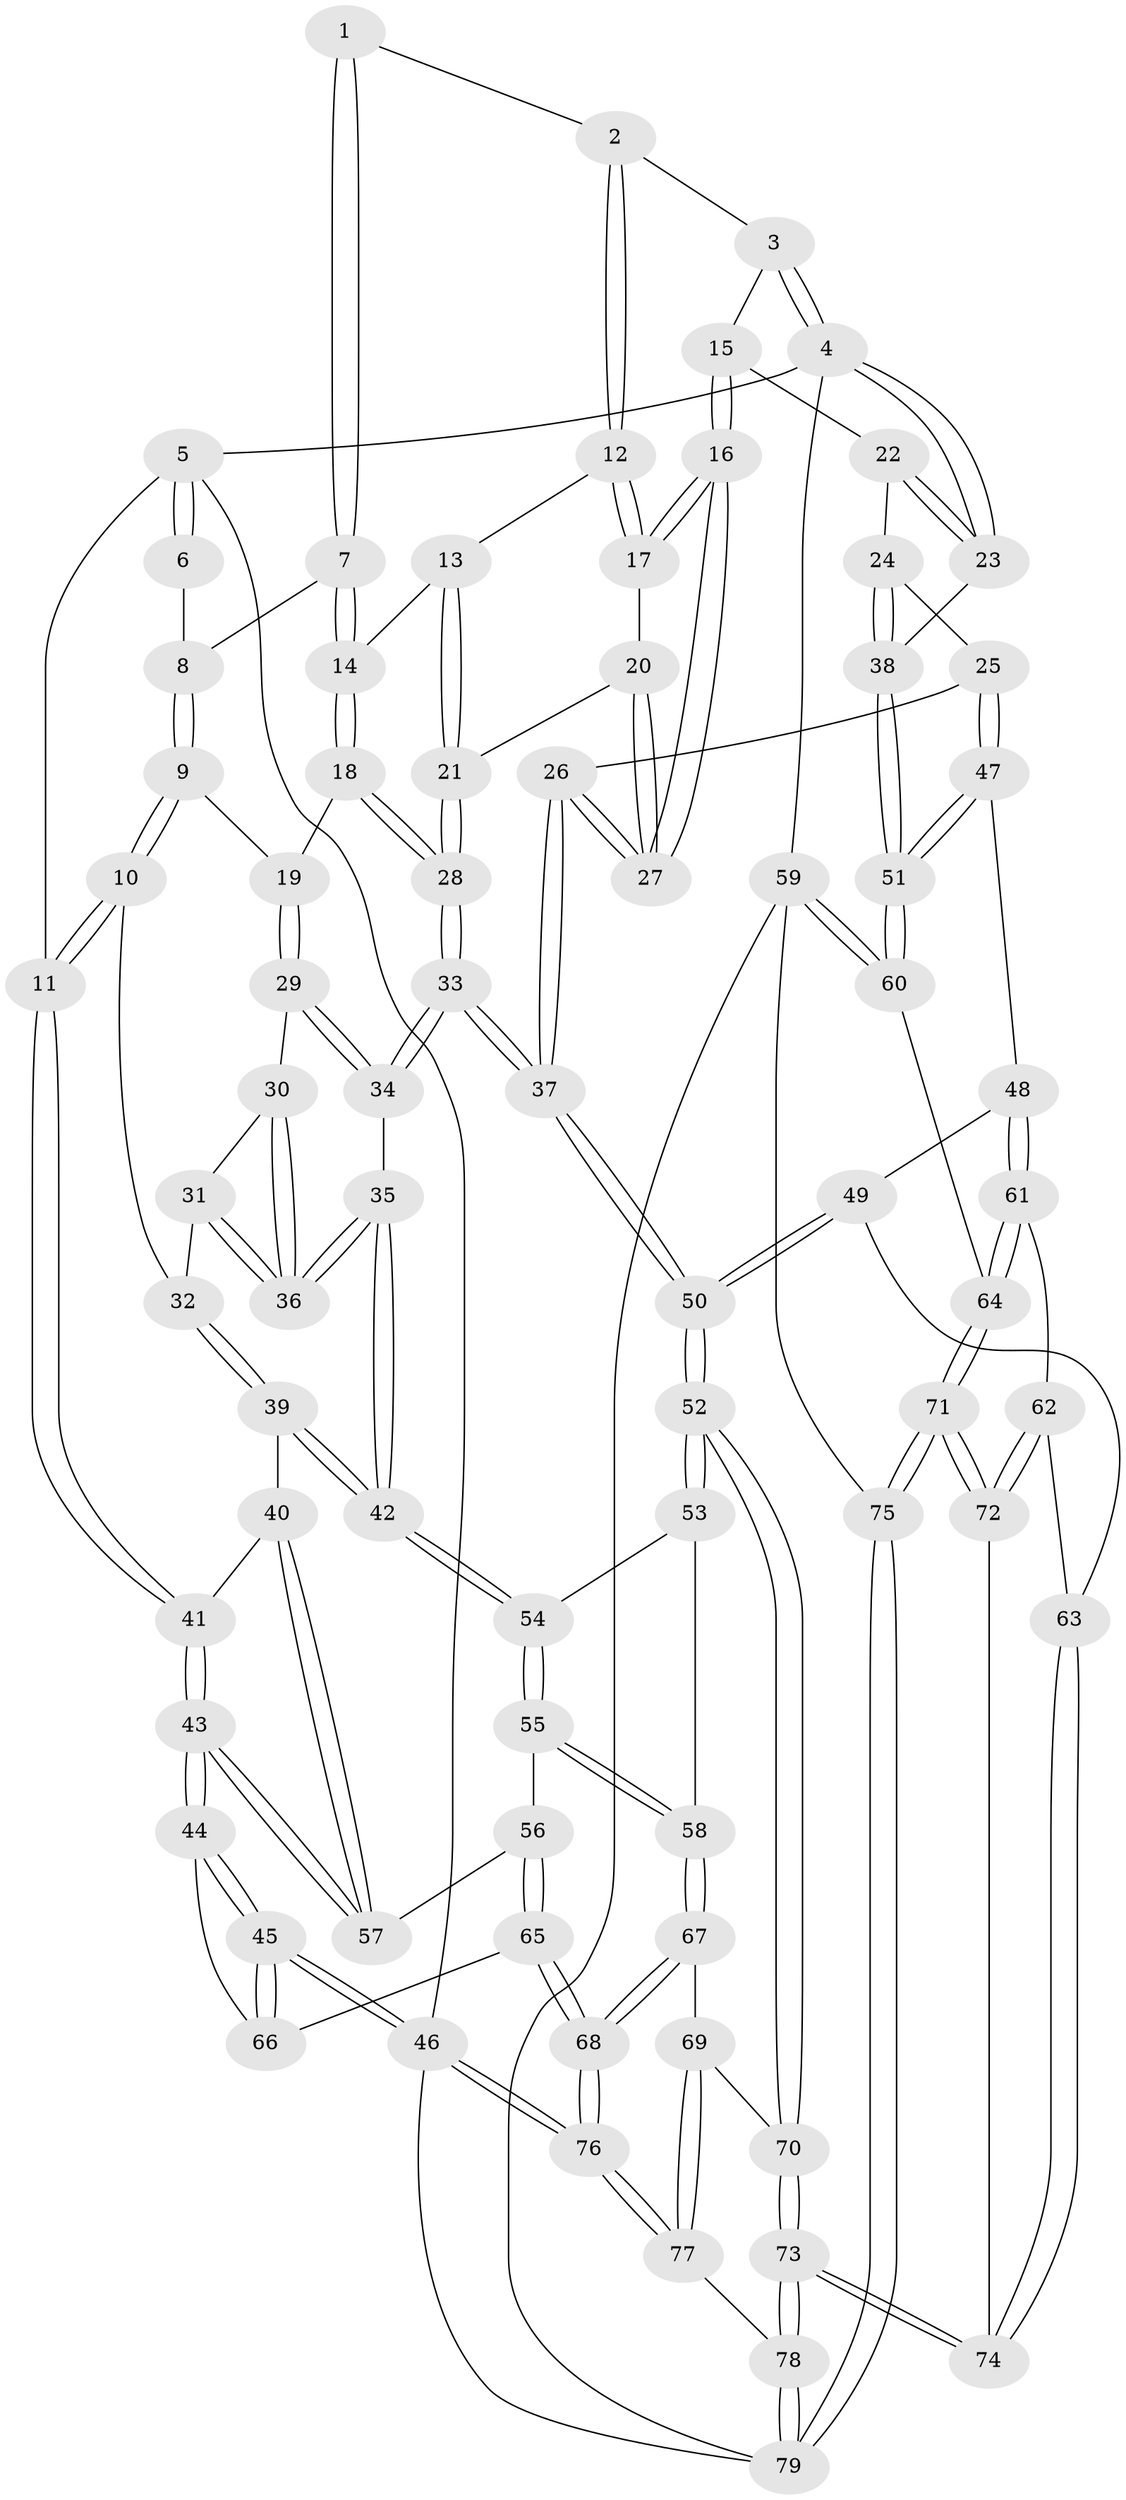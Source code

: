 // Generated by graph-tools (version 1.1) at 2025/17/03/09/25 04:17:08]
// undirected, 79 vertices, 194 edges
graph export_dot {
graph [start="1"]
  node [color=gray90,style=filled];
  1 [pos="+0.5168232557226414+0"];
  2 [pos="+0.5610728488770159+0"];
  3 [pos="+0.762505792145101+0"];
  4 [pos="+1+0"];
  5 [pos="+0+0"];
  6 [pos="+0.23802597043174012+0"];
  7 [pos="+0.40494875444743017+0.11470674234289394"];
  8 [pos="+0.3326087280924906+0.05711151715900272"];
  9 [pos="+0.32022357009189+0.196932307515002"];
  10 [pos="+0.09785769699836595+0.13604569699025812"];
  11 [pos="+0+0"];
  12 [pos="+0.5487066252857875+0.10482788445111506"];
  13 [pos="+0.5115535400783255+0.13896294311878535"];
  14 [pos="+0.4114173937598068+0.17775175580995967"];
  15 [pos="+0.8060858449805517+0.10084800123456183"];
  16 [pos="+0.7730450640274793+0.15278944286504093"];
  17 [pos="+0.6044340898513646+0.16125923780233195"];
  18 [pos="+0.38619243646416446+0.2096183083236284"];
  19 [pos="+0.3331080450143265+0.2053126642241791"];
  20 [pos="+0.6003006182971576+0.22759344756769634"];
  21 [pos="+0.5301227715730786+0.27590461663244215"];
  22 [pos="+0.8812367136443723+0.13829174763418114"];
  23 [pos="+1+0.13555395862880568"];
  24 [pos="+0.937029171906945+0.2931313005590554"];
  25 [pos="+0.7704362056966383+0.3681011335486345"];
  26 [pos="+0.7485828176742315+0.35497245240108616"];
  27 [pos="+0.7451863580959827+0.33175648179609385"];
  28 [pos="+0.47786747559154735+0.3559088871181168"];
  29 [pos="+0.30246438914817736+0.2762769810162343"];
  30 [pos="+0.2790325161140456+0.30290039157276333"];
  31 [pos="+0.17694253636017152+0.3234699308272532"];
  32 [pos="+0.17662473205743057+0.3234150053413276"];
  33 [pos="+0.4847466860943254+0.4315871524779324"];
  34 [pos="+0.40192451134089374+0.4254627492508541"];
  35 [pos="+0.33047849738386414+0.42866009698126345"];
  36 [pos="+0.32934055645817717+0.4273534760711191"];
  37 [pos="+0.5132951991286461+0.46333364013381984"];
  38 [pos="+1+0.3447461047491509"];
  39 [pos="+0.12889609106356203+0.43734809947481196"];
  40 [pos="+0.10546854603430447+0.447700832306213"];
  41 [pos="+0+0.3946587659117327"];
  42 [pos="+0.24764265412504846+0.48828286143401445"];
  43 [pos="+0+0.5941010069813071"];
  44 [pos="+0+0.6185681614279129"];
  45 [pos="+0+1"];
  46 [pos="+0+1"];
  47 [pos="+0.7848270313761656+0.3914268134872163"];
  48 [pos="+0.8318714530602905+0.534362583341265"];
  49 [pos="+0.7768120966440392+0.5643243894498122"];
  50 [pos="+0.5190460046031863+0.5670595047189518"];
  51 [pos="+1+0.44400501100732603"];
  52 [pos="+0.5038059096493258+0.6359121081292546"];
  53 [pos="+0.25608654724650987+0.5328816169002876"];
  54 [pos="+0.24829710713040676+0.5245195599431399"];
  55 [pos="+0.18238582446140875+0.6042986007262046"];
  56 [pos="+0.1268427913363901+0.6298423505267802"];
  57 [pos="+0.11305017347013889+0.6172925178326334"];
  58 [pos="+0.3032530089694253+0.6579266925686705"];
  59 [pos="+1+0.8598283196274311"];
  60 [pos="+1+0.5763688919224901"];
  61 [pos="+0.9231938278383492+0.5937401710664664"];
  62 [pos="+0.9122630198449527+0.6105525540529928"];
  63 [pos="+0.7240538647853956+0.6843732258083497"];
  64 [pos="+1+0.5887198072311615"];
  65 [pos="+0.14340286489746906+0.750044473666111"];
  66 [pos="+0.13516336712348456+0.7538783594131586"];
  67 [pos="+0.35587588855059105+0.7125917910958115"];
  68 [pos="+0.21119296766508414+0.7814919384075525"];
  69 [pos="+0.4234833638881228+0.7093747435808399"];
  70 [pos="+0.5023335570191707+0.6523124150017199"];
  71 [pos="+0.8586163592478924+0.8633434867525183"];
  72 [pos="+0.8189249446484825+0.7795259481900417"];
  73 [pos="+0.604854131265332+0.7370137594057045"];
  74 [pos="+0.694819571103862+0.7312983186273421"];
  75 [pos="+0.8596979569298723+0.8670753028575868"];
  76 [pos="+0.2626940006712354+1"];
  77 [pos="+0.394190639729328+1"];
  78 [pos="+0.6390695111920147+1"];
  79 [pos="+0.7239921518440301+1"];
  1 -- 2;
  1 -- 7;
  1 -- 7;
  2 -- 3;
  2 -- 12;
  2 -- 12;
  3 -- 4;
  3 -- 4;
  3 -- 15;
  4 -- 5;
  4 -- 23;
  4 -- 23;
  4 -- 59;
  5 -- 6;
  5 -- 6;
  5 -- 11;
  5 -- 46;
  6 -- 8;
  7 -- 8;
  7 -- 14;
  7 -- 14;
  8 -- 9;
  8 -- 9;
  9 -- 10;
  9 -- 10;
  9 -- 19;
  10 -- 11;
  10 -- 11;
  10 -- 32;
  11 -- 41;
  11 -- 41;
  12 -- 13;
  12 -- 17;
  12 -- 17;
  13 -- 14;
  13 -- 21;
  13 -- 21;
  14 -- 18;
  14 -- 18;
  15 -- 16;
  15 -- 16;
  15 -- 22;
  16 -- 17;
  16 -- 17;
  16 -- 27;
  16 -- 27;
  17 -- 20;
  18 -- 19;
  18 -- 28;
  18 -- 28;
  19 -- 29;
  19 -- 29;
  20 -- 21;
  20 -- 27;
  20 -- 27;
  21 -- 28;
  21 -- 28;
  22 -- 23;
  22 -- 23;
  22 -- 24;
  23 -- 38;
  24 -- 25;
  24 -- 38;
  24 -- 38;
  25 -- 26;
  25 -- 47;
  25 -- 47;
  26 -- 27;
  26 -- 27;
  26 -- 37;
  26 -- 37;
  28 -- 33;
  28 -- 33;
  29 -- 30;
  29 -- 34;
  29 -- 34;
  30 -- 31;
  30 -- 36;
  30 -- 36;
  31 -- 32;
  31 -- 36;
  31 -- 36;
  32 -- 39;
  32 -- 39;
  33 -- 34;
  33 -- 34;
  33 -- 37;
  33 -- 37;
  34 -- 35;
  35 -- 36;
  35 -- 36;
  35 -- 42;
  35 -- 42;
  37 -- 50;
  37 -- 50;
  38 -- 51;
  38 -- 51;
  39 -- 40;
  39 -- 42;
  39 -- 42;
  40 -- 41;
  40 -- 57;
  40 -- 57;
  41 -- 43;
  41 -- 43;
  42 -- 54;
  42 -- 54;
  43 -- 44;
  43 -- 44;
  43 -- 57;
  43 -- 57;
  44 -- 45;
  44 -- 45;
  44 -- 66;
  45 -- 46;
  45 -- 46;
  45 -- 66;
  45 -- 66;
  46 -- 76;
  46 -- 76;
  46 -- 79;
  47 -- 48;
  47 -- 51;
  47 -- 51;
  48 -- 49;
  48 -- 61;
  48 -- 61;
  49 -- 50;
  49 -- 50;
  49 -- 63;
  50 -- 52;
  50 -- 52;
  51 -- 60;
  51 -- 60;
  52 -- 53;
  52 -- 53;
  52 -- 70;
  52 -- 70;
  53 -- 54;
  53 -- 58;
  54 -- 55;
  54 -- 55;
  55 -- 56;
  55 -- 58;
  55 -- 58;
  56 -- 57;
  56 -- 65;
  56 -- 65;
  58 -- 67;
  58 -- 67;
  59 -- 60;
  59 -- 60;
  59 -- 75;
  59 -- 79;
  60 -- 64;
  61 -- 62;
  61 -- 64;
  61 -- 64;
  62 -- 63;
  62 -- 72;
  62 -- 72;
  63 -- 74;
  63 -- 74;
  64 -- 71;
  64 -- 71;
  65 -- 66;
  65 -- 68;
  65 -- 68;
  67 -- 68;
  67 -- 68;
  67 -- 69;
  68 -- 76;
  68 -- 76;
  69 -- 70;
  69 -- 77;
  69 -- 77;
  70 -- 73;
  70 -- 73;
  71 -- 72;
  71 -- 72;
  71 -- 75;
  71 -- 75;
  72 -- 74;
  73 -- 74;
  73 -- 74;
  73 -- 78;
  73 -- 78;
  75 -- 79;
  75 -- 79;
  76 -- 77;
  76 -- 77;
  77 -- 78;
  78 -- 79;
  78 -- 79;
}
